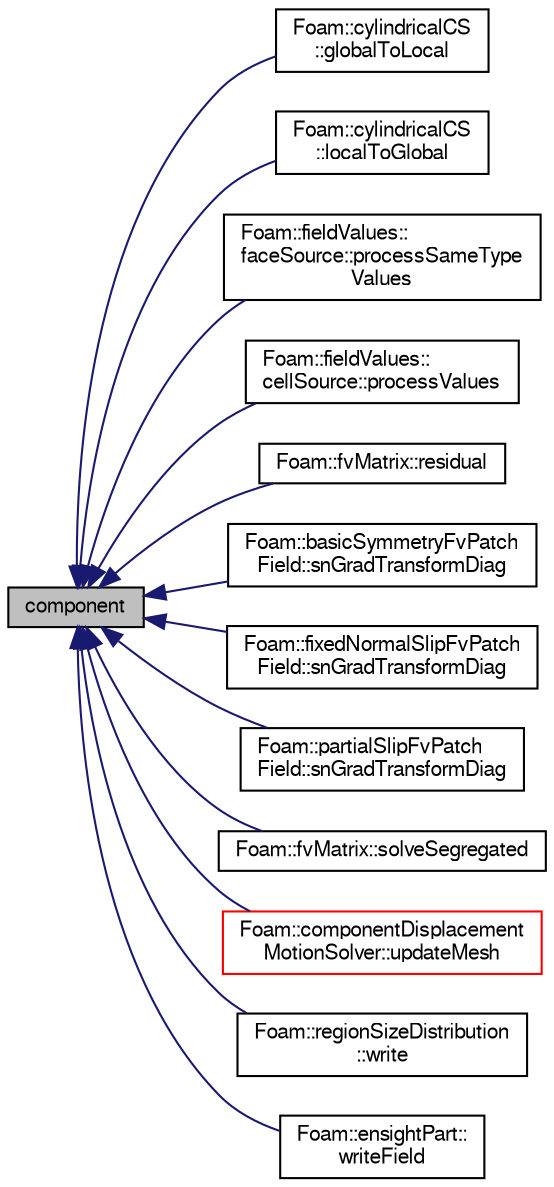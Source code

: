 digraph "component"
{
  bgcolor="transparent";
  edge [fontname="FreeSans",fontsize="10",labelfontname="FreeSans",labelfontsize="10"];
  node [fontname="FreeSans",fontsize="10",shape=record];
  rankdir="LR";
  Node1 [label="component",height=0.2,width=0.4,color="black", fillcolor="grey75", style="filled" fontcolor="black"];
  Node1 -> Node2 [dir="back",color="midnightblue",fontsize="10",style="solid",fontname="FreeSans"];
  Node2 [label="Foam::cylindricalCS\l::globalToLocal",height=0.2,width=0.4,color="black",URL="$a00472.html#a7075505d1bd0f09368abb95646da62e5",tooltip="Convert from global Cartesian system to the local coordinate system. "];
  Node1 -> Node3 [dir="back",color="midnightblue",fontsize="10",style="solid",fontname="FreeSans"];
  Node3 [label="Foam::cylindricalCS\l::localToGlobal",height=0.2,width=0.4,color="black",URL="$a00472.html#a97107223086bc8c394b42250835d9afe",tooltip="Convert from local coordinate system to the global Cartesian system. "];
  Node1 -> Node4 [dir="back",color="midnightblue",fontsize="10",style="solid",fontname="FreeSans"];
  Node4 [label="Foam::fieldValues::\lfaceSource::processSameType\lValues",height=0.2,width=0.4,color="black",URL="$a00713.html#af00edc302e7299fbe50b52d0e002a1b5",tooltip="Apply the &#39;operation&#39; to the values. Operation has to. "];
  Node1 -> Node5 [dir="back",color="midnightblue",fontsize="10",style="solid",fontname="FreeSans"];
  Node5 [label="Foam::fieldValues::\lcellSource::processValues",height=0.2,width=0.4,color="black",URL="$a00223.html#a16e674670b4fae4dd8ef80854dcae0da",tooltip="Apply the &#39;operation&#39; to the values. "];
  Node1 -> Node6 [dir="back",color="midnightblue",fontsize="10",style="solid",fontname="FreeSans"];
  Node6 [label="Foam::fvMatrix::residual",height=0.2,width=0.4,color="black",URL="$a00850.html#a4a74ee25a4d4e355df76ce3081cacc41",tooltip="Return the matrix residual. "];
  Node1 -> Node7 [dir="back",color="midnightblue",fontsize="10",style="solid",fontname="FreeSans"];
  Node7 [label="Foam::basicSymmetryFvPatch\lField::snGradTransformDiag",height=0.2,width=0.4,color="black",URL="$a00113.html#a34aea5f8557ad4398ecbd1d9a04ee5df",tooltip="Return face-gradient transform diagonal. "];
  Node1 -> Node8 [dir="back",color="midnightblue",fontsize="10",style="solid",fontname="FreeSans"];
  Node8 [label="Foam::fixedNormalSlipFvPatch\lField::snGradTransformDiag",height=0.2,width=0.4,color="black",URL="$a00805.html#a34aea5f8557ad4398ecbd1d9a04ee5df",tooltip="Return face-gradient transform diagonal. "];
  Node1 -> Node9 [dir="back",color="midnightblue",fontsize="10",style="solid",fontname="FreeSans"];
  Node9 [label="Foam::partialSlipFvPatch\lField::snGradTransformDiag",height=0.2,width=0.4,color="black",URL="$a01723.html#a34aea5f8557ad4398ecbd1d9a04ee5df",tooltip="Return face-gradient transform diagonal. "];
  Node1 -> Node10 [dir="back",color="midnightblue",fontsize="10",style="solid",fontname="FreeSans"];
  Node10 [label="Foam::fvMatrix::solveSegregated",height=0.2,width=0.4,color="black",URL="$a00850.html#a8946f39b00e81fb5741058ddf6e05dbf",tooltip="Solve segregated returning the solution statistics. "];
  Node1 -> Node11 [dir="back",color="midnightblue",fontsize="10",style="solid",fontname="FreeSans"];
  Node11 [label="Foam::componentDisplacement\lMotionSolver::updateMesh",height=0.2,width=0.4,color="red",URL="$a00318.html#ad57565956fd4064299f4bd3c4eebb1d4",tooltip="Update local data for topology changes. "];
  Node1 -> Node12 [dir="back",color="midnightblue",fontsize="10",style="solid",fontname="FreeSans"];
  Node12 [label="Foam::regionSizeDistribution\l::write",height=0.2,width=0.4,color="black",URL="$a02080.html#aac759501cf6c7895a70eecbef0226ae1",tooltip="Calculate the regionSizeDistribution and write. "];
  Node1 -> Node13 [dir="back",color="midnightblue",fontsize="10",style="solid",fontname="FreeSans"];
  Node13 [label="Foam::ensightPart::\lwriteField",height=0.2,width=0.4,color="black",URL="$a00625.html#a050124e84d2651585e7dc4e63fe354b9",tooltip="Write generalized field components. "];
}
